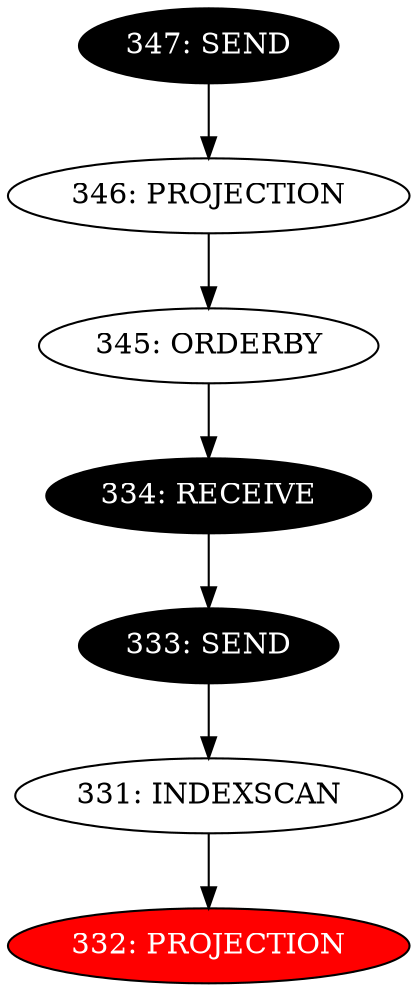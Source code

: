digraph name {
331 [label="331: INDEXSCAN" ];
331 -> 332;
332 [label="332: PROJECTION" fontcolor="white" style="filled" fillcolor="red"];
333 [label="333: SEND" fontcolor="white" style="filled" fillcolor="black"];
333 -> 331;
334 [label="334: RECEIVE" fontcolor="white" style="filled" fillcolor="black"];
334 -> 333;
345 [label="345: ORDERBY" ];
345 -> 334;
346 [label="346: PROJECTION" ];
346 -> 345;
347 [label="347: SEND" fontcolor="white" style="filled" fillcolor="black"];
347 -> 346;

}

